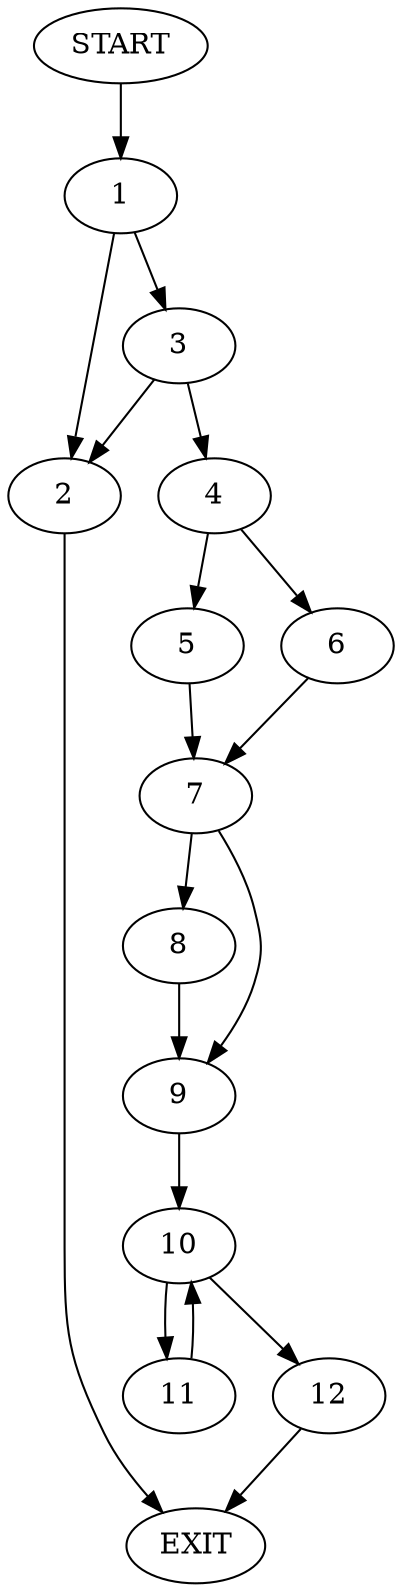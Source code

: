 digraph {
0 [label="START"]
13 [label="EXIT"]
0 -> 1
1 -> 2
1 -> 3
3 -> 4
3 -> 2
2 -> 13
4 -> 5
4 -> 6
5 -> 7
6 -> 7
7 -> 8
7 -> 9
9 -> 10
8 -> 9
10 -> 11
10 -> 12
11 -> 10
12 -> 13
}
